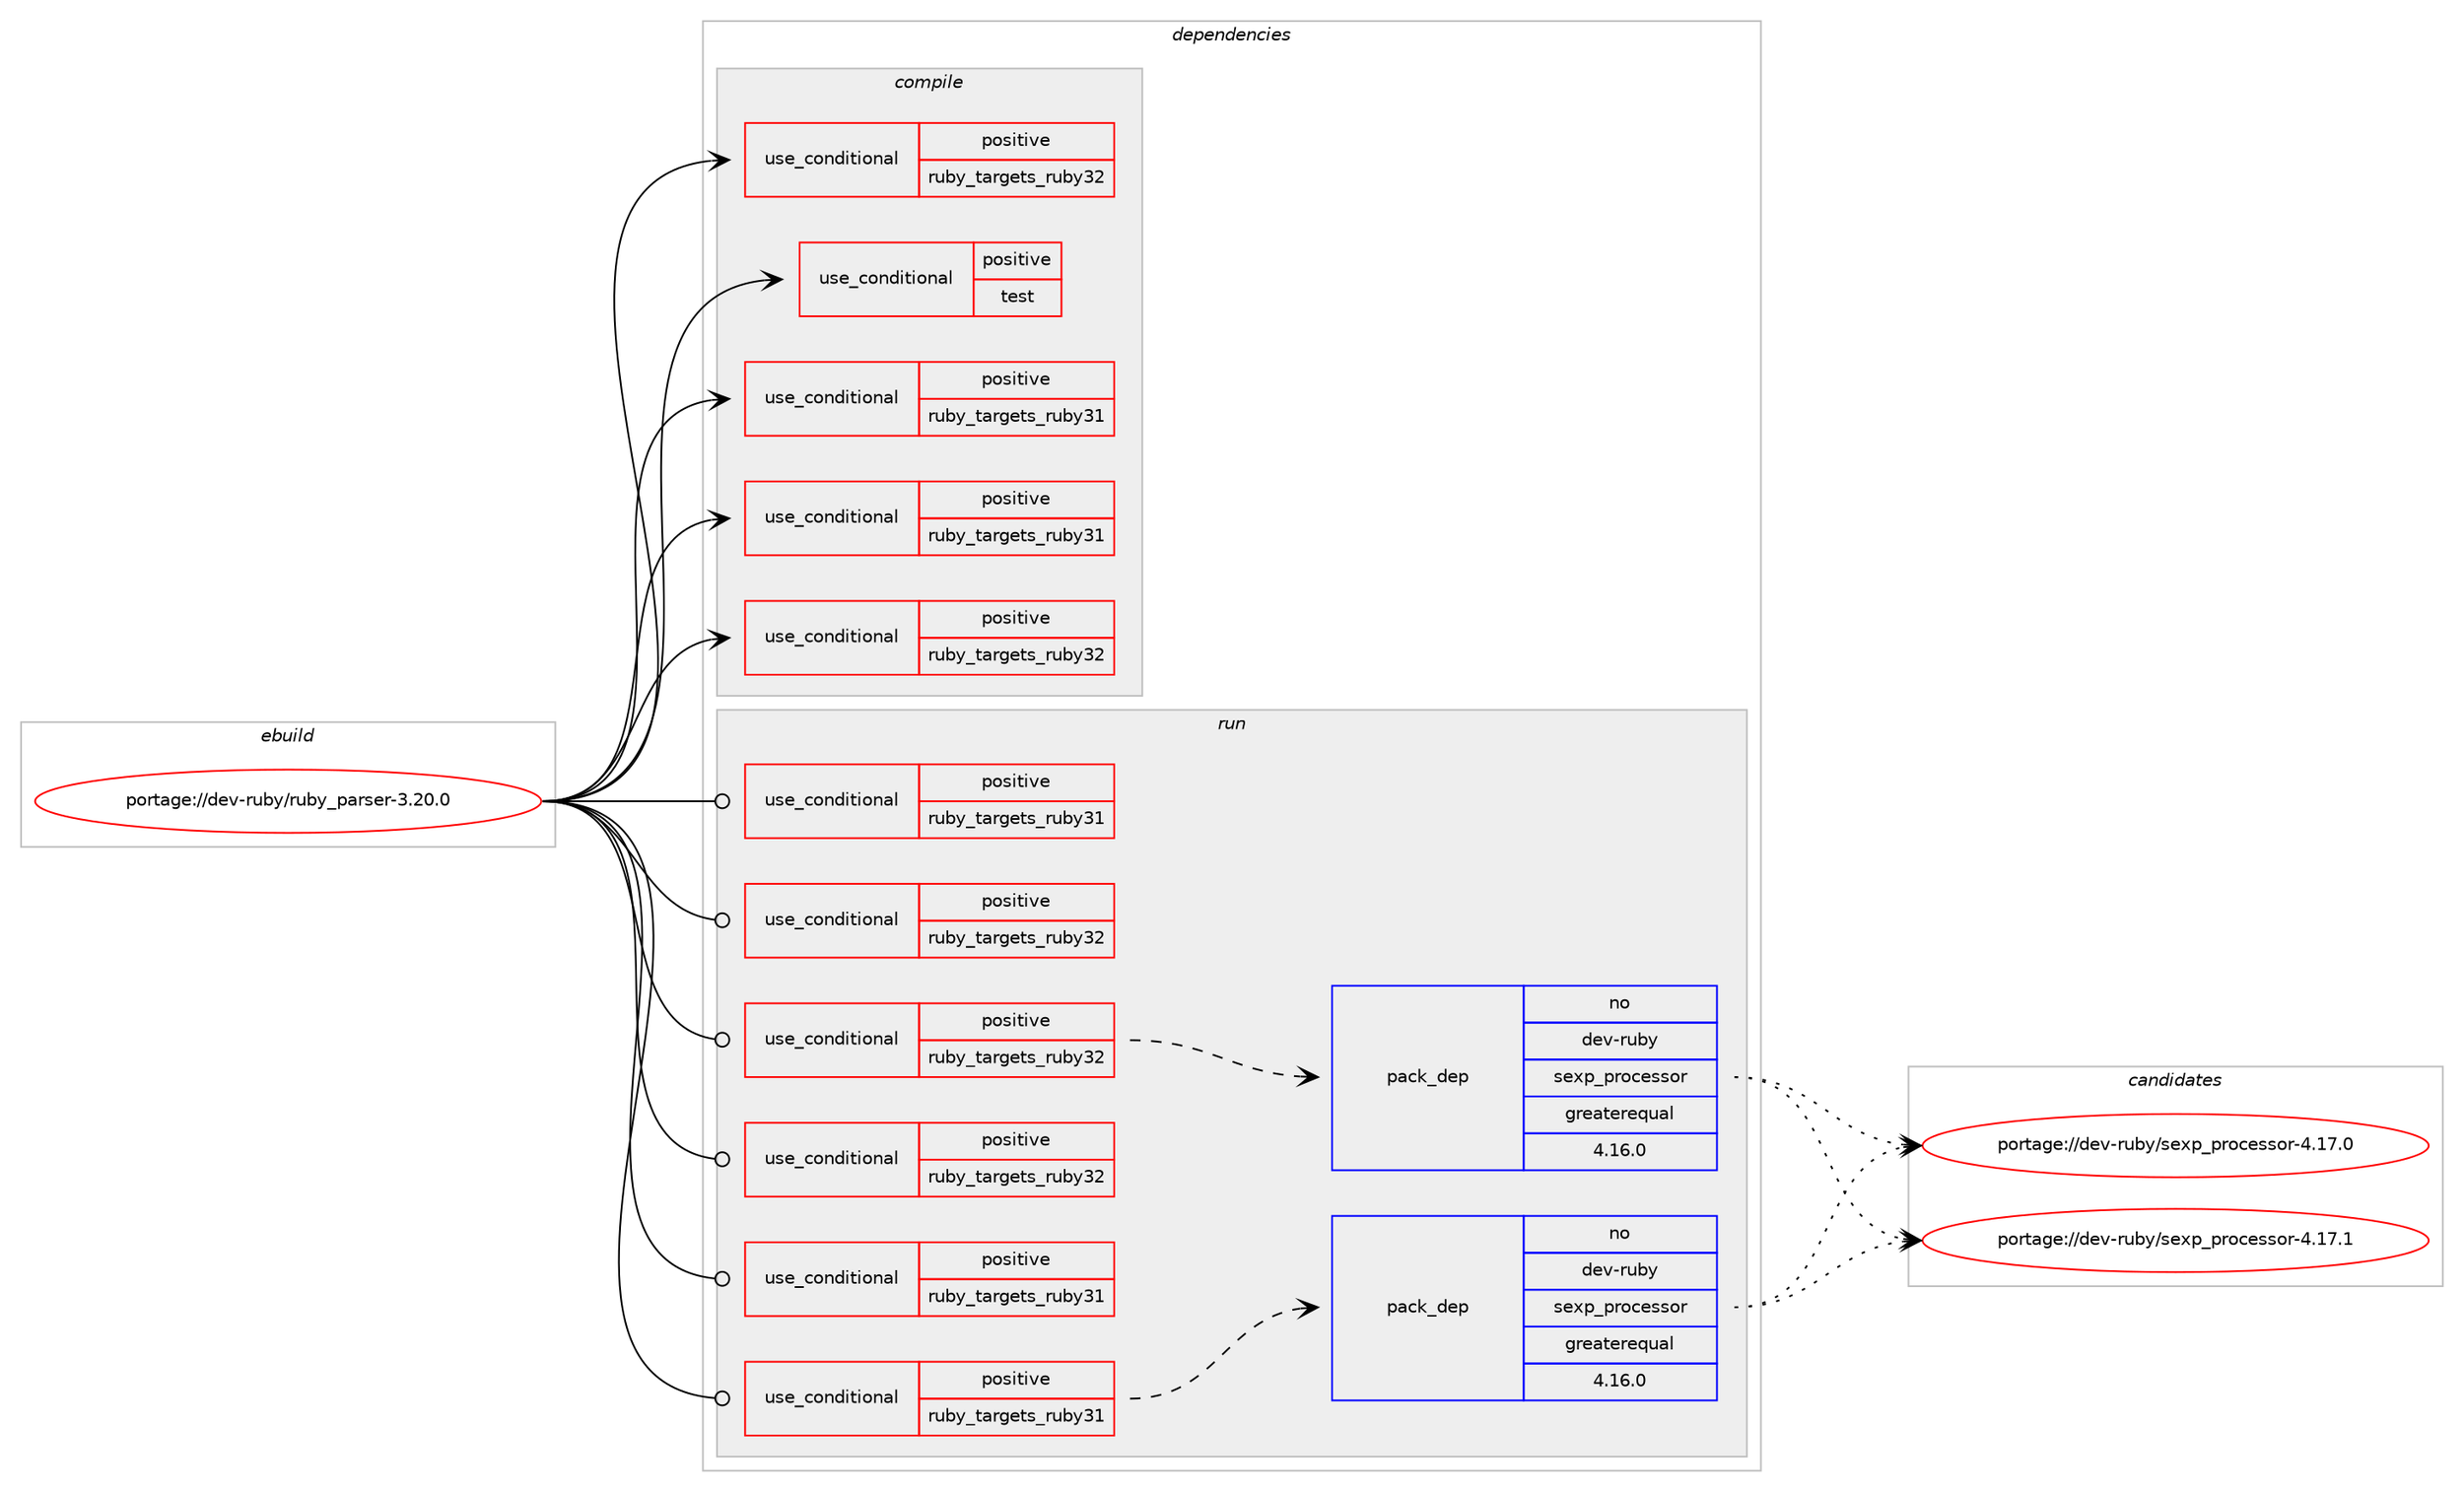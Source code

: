 digraph prolog {

# *************
# Graph options
# *************

newrank=true;
concentrate=true;
compound=true;
graph [rankdir=LR,fontname=Helvetica,fontsize=10,ranksep=1.5];#, ranksep=2.5, nodesep=0.2];
edge  [arrowhead=vee];
node  [fontname=Helvetica,fontsize=10];

# **********
# The ebuild
# **********

subgraph cluster_leftcol {
color=gray;
rank=same;
label=<<i>ebuild</i>>;
id [label="portage://dev-ruby/ruby_parser-3.20.0", color=red, width=4, href="../dev-ruby/ruby_parser-3.20.0.svg"];
}

# ****************
# The dependencies
# ****************

subgraph cluster_midcol {
color=gray;
label=<<i>dependencies</i>>;
subgraph cluster_compile {
fillcolor="#eeeeee";
style=filled;
label=<<i>compile</i>>;
subgraph cond54487 {
dependency103320 [label=<<TABLE BORDER="0" CELLBORDER="1" CELLSPACING="0" CELLPADDING="4"><TR><TD ROWSPAN="3" CELLPADDING="10">use_conditional</TD></TR><TR><TD>positive</TD></TR><TR><TD>ruby_targets_ruby31</TD></TR></TABLE>>, shape=none, color=red];
# *** BEGIN UNKNOWN DEPENDENCY TYPE (TODO) ***
# dependency103320 -> package_dependency(portage://dev-ruby/ruby_parser-3.20.0,install,no,dev-lang,ruby,none,[,,],[slot(3.1)],[])
# *** END UNKNOWN DEPENDENCY TYPE (TODO) ***

}
id:e -> dependency103320:w [weight=20,style="solid",arrowhead="vee"];
subgraph cond54488 {
dependency103321 [label=<<TABLE BORDER="0" CELLBORDER="1" CELLSPACING="0" CELLPADDING="4"><TR><TD ROWSPAN="3" CELLPADDING="10">use_conditional</TD></TR><TR><TD>positive</TD></TR><TR><TD>ruby_targets_ruby31</TD></TR></TABLE>>, shape=none, color=red];
# *** BEGIN UNKNOWN DEPENDENCY TYPE (TODO) ***
# dependency103321 -> package_dependency(portage://dev-ruby/ruby_parser-3.20.0,install,no,virtual,rubygems,none,[,,],[],[use(enable(ruby_targets_ruby31),negative)])
# *** END UNKNOWN DEPENDENCY TYPE (TODO) ***

}
id:e -> dependency103321:w [weight=20,style="solid",arrowhead="vee"];
subgraph cond54489 {
dependency103322 [label=<<TABLE BORDER="0" CELLBORDER="1" CELLSPACING="0" CELLPADDING="4"><TR><TD ROWSPAN="3" CELLPADDING="10">use_conditional</TD></TR><TR><TD>positive</TD></TR><TR><TD>ruby_targets_ruby32</TD></TR></TABLE>>, shape=none, color=red];
# *** BEGIN UNKNOWN DEPENDENCY TYPE (TODO) ***
# dependency103322 -> package_dependency(portage://dev-ruby/ruby_parser-3.20.0,install,no,dev-lang,ruby,none,[,,],[slot(3.2)],[])
# *** END UNKNOWN DEPENDENCY TYPE (TODO) ***

}
id:e -> dependency103322:w [weight=20,style="solid",arrowhead="vee"];
subgraph cond54490 {
dependency103323 [label=<<TABLE BORDER="0" CELLBORDER="1" CELLSPACING="0" CELLPADDING="4"><TR><TD ROWSPAN="3" CELLPADDING="10">use_conditional</TD></TR><TR><TD>positive</TD></TR><TR><TD>ruby_targets_ruby32</TD></TR></TABLE>>, shape=none, color=red];
# *** BEGIN UNKNOWN DEPENDENCY TYPE (TODO) ***
# dependency103323 -> package_dependency(portage://dev-ruby/ruby_parser-3.20.0,install,no,virtual,rubygems,none,[,,],[],[use(enable(ruby_targets_ruby32),negative)])
# *** END UNKNOWN DEPENDENCY TYPE (TODO) ***

}
id:e -> dependency103323:w [weight=20,style="solid",arrowhead="vee"];
subgraph cond54491 {
dependency103324 [label=<<TABLE BORDER="0" CELLBORDER="1" CELLSPACING="0" CELLPADDING="4"><TR><TD ROWSPAN="3" CELLPADDING="10">use_conditional</TD></TR><TR><TD>positive</TD></TR><TR><TD>test</TD></TR></TABLE>>, shape=none, color=red];
# *** BEGIN UNKNOWN DEPENDENCY TYPE (TODO) ***
# dependency103324 -> package_dependency(portage://dev-ruby/ruby_parser-3.20.0,install,no,dev-util,unifdef,none,[,,],[],[])
# *** END UNKNOWN DEPENDENCY TYPE (TODO) ***

}
id:e -> dependency103324:w [weight=20,style="solid",arrowhead="vee"];
}
subgraph cluster_compileandrun {
fillcolor="#eeeeee";
style=filled;
label=<<i>compile and run</i>>;
}
subgraph cluster_run {
fillcolor="#eeeeee";
style=filled;
label=<<i>run</i>>;
subgraph cond54492 {
dependency103325 [label=<<TABLE BORDER="0" CELLBORDER="1" CELLSPACING="0" CELLPADDING="4"><TR><TD ROWSPAN="3" CELLPADDING="10">use_conditional</TD></TR><TR><TD>positive</TD></TR><TR><TD>ruby_targets_ruby31</TD></TR></TABLE>>, shape=none, color=red];
# *** BEGIN UNKNOWN DEPENDENCY TYPE (TODO) ***
# dependency103325 -> package_dependency(portage://dev-ruby/ruby_parser-3.20.0,run,no,dev-lang,ruby,none,[,,],[slot(3.1)],[])
# *** END UNKNOWN DEPENDENCY TYPE (TODO) ***

}
id:e -> dependency103325:w [weight=20,style="solid",arrowhead="odot"];
subgraph cond54493 {
dependency103326 [label=<<TABLE BORDER="0" CELLBORDER="1" CELLSPACING="0" CELLPADDING="4"><TR><TD ROWSPAN="3" CELLPADDING="10">use_conditional</TD></TR><TR><TD>positive</TD></TR><TR><TD>ruby_targets_ruby31</TD></TR></TABLE>>, shape=none, color=red];
subgraph pack47466 {
dependency103327 [label=<<TABLE BORDER="0" CELLBORDER="1" CELLSPACING="0" CELLPADDING="4" WIDTH="220"><TR><TD ROWSPAN="6" CELLPADDING="30">pack_dep</TD></TR><TR><TD WIDTH="110">no</TD></TR><TR><TD>dev-ruby</TD></TR><TR><TD>sexp_processor</TD></TR><TR><TD>greaterequal</TD></TR><TR><TD>4.16.0</TD></TR></TABLE>>, shape=none, color=blue];
}
dependency103326:e -> dependency103327:w [weight=20,style="dashed",arrowhead="vee"];
}
id:e -> dependency103326:w [weight=20,style="solid",arrowhead="odot"];
subgraph cond54494 {
dependency103328 [label=<<TABLE BORDER="0" CELLBORDER="1" CELLSPACING="0" CELLPADDING="4"><TR><TD ROWSPAN="3" CELLPADDING="10">use_conditional</TD></TR><TR><TD>positive</TD></TR><TR><TD>ruby_targets_ruby31</TD></TR></TABLE>>, shape=none, color=red];
# *** BEGIN UNKNOWN DEPENDENCY TYPE (TODO) ***
# dependency103328 -> package_dependency(portage://dev-ruby/ruby_parser-3.20.0,run,no,virtual,rubygems,none,[,,],[],[use(enable(ruby_targets_ruby31),negative)])
# *** END UNKNOWN DEPENDENCY TYPE (TODO) ***

}
id:e -> dependency103328:w [weight=20,style="solid",arrowhead="odot"];
subgraph cond54495 {
dependency103329 [label=<<TABLE BORDER="0" CELLBORDER="1" CELLSPACING="0" CELLPADDING="4"><TR><TD ROWSPAN="3" CELLPADDING="10">use_conditional</TD></TR><TR><TD>positive</TD></TR><TR><TD>ruby_targets_ruby32</TD></TR></TABLE>>, shape=none, color=red];
# *** BEGIN UNKNOWN DEPENDENCY TYPE (TODO) ***
# dependency103329 -> package_dependency(portage://dev-ruby/ruby_parser-3.20.0,run,no,dev-lang,ruby,none,[,,],[slot(3.2)],[])
# *** END UNKNOWN DEPENDENCY TYPE (TODO) ***

}
id:e -> dependency103329:w [weight=20,style="solid",arrowhead="odot"];
subgraph cond54496 {
dependency103330 [label=<<TABLE BORDER="0" CELLBORDER="1" CELLSPACING="0" CELLPADDING="4"><TR><TD ROWSPAN="3" CELLPADDING="10">use_conditional</TD></TR><TR><TD>positive</TD></TR><TR><TD>ruby_targets_ruby32</TD></TR></TABLE>>, shape=none, color=red];
subgraph pack47467 {
dependency103331 [label=<<TABLE BORDER="0" CELLBORDER="1" CELLSPACING="0" CELLPADDING="4" WIDTH="220"><TR><TD ROWSPAN="6" CELLPADDING="30">pack_dep</TD></TR><TR><TD WIDTH="110">no</TD></TR><TR><TD>dev-ruby</TD></TR><TR><TD>sexp_processor</TD></TR><TR><TD>greaterequal</TD></TR><TR><TD>4.16.0</TD></TR></TABLE>>, shape=none, color=blue];
}
dependency103330:e -> dependency103331:w [weight=20,style="dashed",arrowhead="vee"];
}
id:e -> dependency103330:w [weight=20,style="solid",arrowhead="odot"];
subgraph cond54497 {
dependency103332 [label=<<TABLE BORDER="0" CELLBORDER="1" CELLSPACING="0" CELLPADDING="4"><TR><TD ROWSPAN="3" CELLPADDING="10">use_conditional</TD></TR><TR><TD>positive</TD></TR><TR><TD>ruby_targets_ruby32</TD></TR></TABLE>>, shape=none, color=red];
# *** BEGIN UNKNOWN DEPENDENCY TYPE (TODO) ***
# dependency103332 -> package_dependency(portage://dev-ruby/ruby_parser-3.20.0,run,no,virtual,rubygems,none,[,,],[],[use(enable(ruby_targets_ruby32),negative)])
# *** END UNKNOWN DEPENDENCY TYPE (TODO) ***

}
id:e -> dependency103332:w [weight=20,style="solid",arrowhead="odot"];
}
}

# **************
# The candidates
# **************

subgraph cluster_choices {
rank=same;
color=gray;
label=<<i>candidates</i>>;

subgraph choice47466 {
color=black;
nodesep=1;
choice100101118451141179812147115101120112951121141119910111511511111445524649554648 [label="portage://dev-ruby/sexp_processor-4.17.0", color=red, width=4,href="../dev-ruby/sexp_processor-4.17.0.svg"];
choice100101118451141179812147115101120112951121141119910111511511111445524649554649 [label="portage://dev-ruby/sexp_processor-4.17.1", color=red, width=4,href="../dev-ruby/sexp_processor-4.17.1.svg"];
dependency103327:e -> choice100101118451141179812147115101120112951121141119910111511511111445524649554648:w [style=dotted,weight="100"];
dependency103327:e -> choice100101118451141179812147115101120112951121141119910111511511111445524649554649:w [style=dotted,weight="100"];
}
subgraph choice47467 {
color=black;
nodesep=1;
choice100101118451141179812147115101120112951121141119910111511511111445524649554648 [label="portage://dev-ruby/sexp_processor-4.17.0", color=red, width=4,href="../dev-ruby/sexp_processor-4.17.0.svg"];
choice100101118451141179812147115101120112951121141119910111511511111445524649554649 [label="portage://dev-ruby/sexp_processor-4.17.1", color=red, width=4,href="../dev-ruby/sexp_processor-4.17.1.svg"];
dependency103331:e -> choice100101118451141179812147115101120112951121141119910111511511111445524649554648:w [style=dotted,weight="100"];
dependency103331:e -> choice100101118451141179812147115101120112951121141119910111511511111445524649554649:w [style=dotted,weight="100"];
}
}

}
